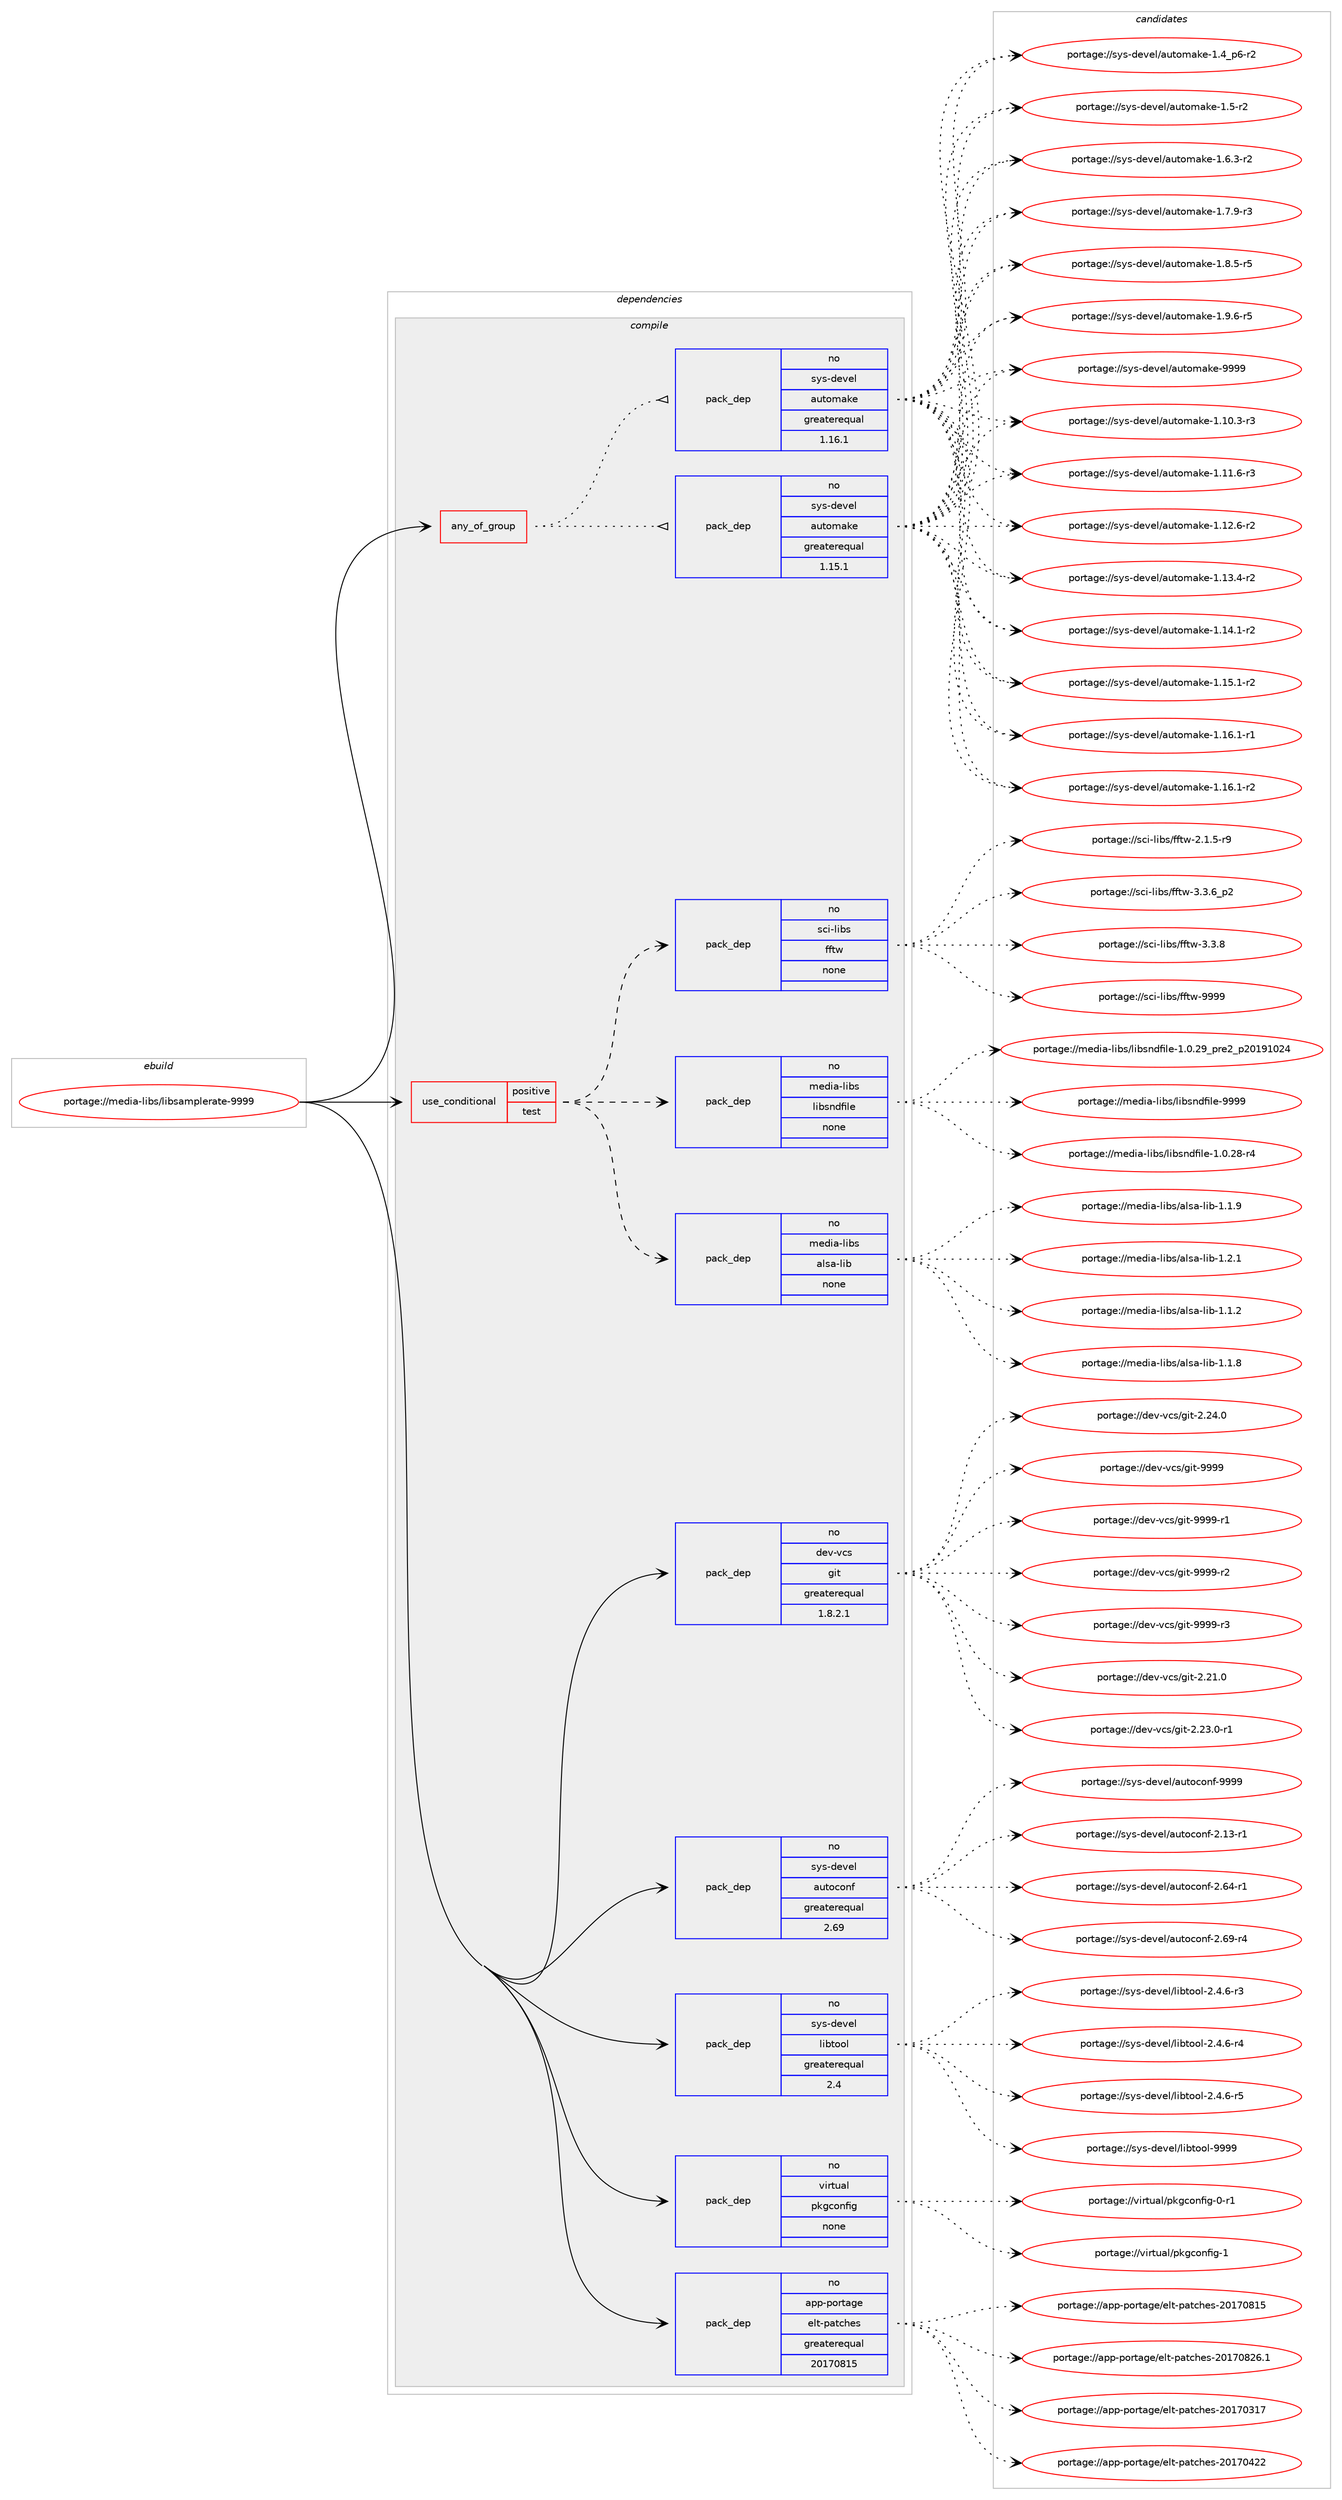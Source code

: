 digraph prolog {

# *************
# Graph options
# *************

newrank=true;
concentrate=true;
compound=true;
graph [rankdir=LR,fontname=Helvetica,fontsize=10,ranksep=1.5];#, ranksep=2.5, nodesep=0.2];
edge  [arrowhead=vee];
node  [fontname=Helvetica,fontsize=10];

# **********
# The ebuild
# **********

subgraph cluster_leftcol {
color=gray;
rank=same;
label=<<i>ebuild</i>>;
id [label="portage://media-libs/libsamplerate-9999", color=red, width=4, href="../media-libs/libsamplerate-9999.svg"];
}

# ****************
# The dependencies
# ****************

subgraph cluster_midcol {
color=gray;
label=<<i>dependencies</i>>;
subgraph cluster_compile {
fillcolor="#eeeeee";
style=filled;
label=<<i>compile</i>>;
subgraph any5114 {
dependency321544 [label=<<TABLE BORDER="0" CELLBORDER="1" CELLSPACING="0" CELLPADDING="4"><TR><TD CELLPADDING="10">any_of_group</TD></TR></TABLE>>, shape=none, color=red];subgraph pack236057 {
dependency321545 [label=<<TABLE BORDER="0" CELLBORDER="1" CELLSPACING="0" CELLPADDING="4" WIDTH="220"><TR><TD ROWSPAN="6" CELLPADDING="30">pack_dep</TD></TR><TR><TD WIDTH="110">no</TD></TR><TR><TD>sys-devel</TD></TR><TR><TD>automake</TD></TR><TR><TD>greaterequal</TD></TR><TR><TD>1.16.1</TD></TR></TABLE>>, shape=none, color=blue];
}
dependency321544:e -> dependency321545:w [weight=20,style="dotted",arrowhead="oinv"];
subgraph pack236058 {
dependency321546 [label=<<TABLE BORDER="0" CELLBORDER="1" CELLSPACING="0" CELLPADDING="4" WIDTH="220"><TR><TD ROWSPAN="6" CELLPADDING="30">pack_dep</TD></TR><TR><TD WIDTH="110">no</TD></TR><TR><TD>sys-devel</TD></TR><TR><TD>automake</TD></TR><TR><TD>greaterequal</TD></TR><TR><TD>1.15.1</TD></TR></TABLE>>, shape=none, color=blue];
}
dependency321544:e -> dependency321546:w [weight=20,style="dotted",arrowhead="oinv"];
}
id:e -> dependency321544:w [weight=20,style="solid",arrowhead="vee"];
subgraph cond80245 {
dependency321547 [label=<<TABLE BORDER="0" CELLBORDER="1" CELLSPACING="0" CELLPADDING="4"><TR><TD ROWSPAN="3" CELLPADDING="10">use_conditional</TD></TR><TR><TD>positive</TD></TR><TR><TD>test</TD></TR></TABLE>>, shape=none, color=red];
subgraph pack236059 {
dependency321548 [label=<<TABLE BORDER="0" CELLBORDER="1" CELLSPACING="0" CELLPADDING="4" WIDTH="220"><TR><TD ROWSPAN="6" CELLPADDING="30">pack_dep</TD></TR><TR><TD WIDTH="110">no</TD></TR><TR><TD>media-libs</TD></TR><TR><TD>alsa-lib</TD></TR><TR><TD>none</TD></TR><TR><TD></TD></TR></TABLE>>, shape=none, color=blue];
}
dependency321547:e -> dependency321548:w [weight=20,style="dashed",arrowhead="vee"];
subgraph pack236060 {
dependency321549 [label=<<TABLE BORDER="0" CELLBORDER="1" CELLSPACING="0" CELLPADDING="4" WIDTH="220"><TR><TD ROWSPAN="6" CELLPADDING="30">pack_dep</TD></TR><TR><TD WIDTH="110">no</TD></TR><TR><TD>media-libs</TD></TR><TR><TD>libsndfile</TD></TR><TR><TD>none</TD></TR><TR><TD></TD></TR></TABLE>>, shape=none, color=blue];
}
dependency321547:e -> dependency321549:w [weight=20,style="dashed",arrowhead="vee"];
subgraph pack236061 {
dependency321550 [label=<<TABLE BORDER="0" CELLBORDER="1" CELLSPACING="0" CELLPADDING="4" WIDTH="220"><TR><TD ROWSPAN="6" CELLPADDING="30">pack_dep</TD></TR><TR><TD WIDTH="110">no</TD></TR><TR><TD>sci-libs</TD></TR><TR><TD>fftw</TD></TR><TR><TD>none</TD></TR><TR><TD></TD></TR></TABLE>>, shape=none, color=blue];
}
dependency321547:e -> dependency321550:w [weight=20,style="dashed",arrowhead="vee"];
}
id:e -> dependency321547:w [weight=20,style="solid",arrowhead="vee"];
subgraph pack236062 {
dependency321551 [label=<<TABLE BORDER="0" CELLBORDER="1" CELLSPACING="0" CELLPADDING="4" WIDTH="220"><TR><TD ROWSPAN="6" CELLPADDING="30">pack_dep</TD></TR><TR><TD WIDTH="110">no</TD></TR><TR><TD>app-portage</TD></TR><TR><TD>elt-patches</TD></TR><TR><TD>greaterequal</TD></TR><TR><TD>20170815</TD></TR></TABLE>>, shape=none, color=blue];
}
id:e -> dependency321551:w [weight=20,style="solid",arrowhead="vee"];
subgraph pack236063 {
dependency321552 [label=<<TABLE BORDER="0" CELLBORDER="1" CELLSPACING="0" CELLPADDING="4" WIDTH="220"><TR><TD ROWSPAN="6" CELLPADDING="30">pack_dep</TD></TR><TR><TD WIDTH="110">no</TD></TR><TR><TD>dev-vcs</TD></TR><TR><TD>git</TD></TR><TR><TD>greaterequal</TD></TR><TR><TD>1.8.2.1</TD></TR></TABLE>>, shape=none, color=blue];
}
id:e -> dependency321552:w [weight=20,style="solid",arrowhead="vee"];
subgraph pack236064 {
dependency321553 [label=<<TABLE BORDER="0" CELLBORDER="1" CELLSPACING="0" CELLPADDING="4" WIDTH="220"><TR><TD ROWSPAN="6" CELLPADDING="30">pack_dep</TD></TR><TR><TD WIDTH="110">no</TD></TR><TR><TD>sys-devel</TD></TR><TR><TD>autoconf</TD></TR><TR><TD>greaterequal</TD></TR><TR><TD>2.69</TD></TR></TABLE>>, shape=none, color=blue];
}
id:e -> dependency321553:w [weight=20,style="solid",arrowhead="vee"];
subgraph pack236065 {
dependency321554 [label=<<TABLE BORDER="0" CELLBORDER="1" CELLSPACING="0" CELLPADDING="4" WIDTH="220"><TR><TD ROWSPAN="6" CELLPADDING="30">pack_dep</TD></TR><TR><TD WIDTH="110">no</TD></TR><TR><TD>sys-devel</TD></TR><TR><TD>libtool</TD></TR><TR><TD>greaterequal</TD></TR><TR><TD>2.4</TD></TR></TABLE>>, shape=none, color=blue];
}
id:e -> dependency321554:w [weight=20,style="solid",arrowhead="vee"];
subgraph pack236066 {
dependency321555 [label=<<TABLE BORDER="0" CELLBORDER="1" CELLSPACING="0" CELLPADDING="4" WIDTH="220"><TR><TD ROWSPAN="6" CELLPADDING="30">pack_dep</TD></TR><TR><TD WIDTH="110">no</TD></TR><TR><TD>virtual</TD></TR><TR><TD>pkgconfig</TD></TR><TR><TD>none</TD></TR><TR><TD></TD></TR></TABLE>>, shape=none, color=blue];
}
id:e -> dependency321555:w [weight=20,style="solid",arrowhead="vee"];
}
subgraph cluster_compileandrun {
fillcolor="#eeeeee";
style=filled;
label=<<i>compile and run</i>>;
}
subgraph cluster_run {
fillcolor="#eeeeee";
style=filled;
label=<<i>run</i>>;
}
}

# **************
# The candidates
# **************

subgraph cluster_choices {
rank=same;
color=gray;
label=<<i>candidates</i>>;

subgraph choice236057 {
color=black;
nodesep=1;
choiceportage11512111545100101118101108479711711611110997107101454946494846514511451 [label="portage://sys-devel/automake-1.10.3-r3", color=red, width=4,href="../sys-devel/automake-1.10.3-r3.svg"];
choiceportage11512111545100101118101108479711711611110997107101454946494946544511451 [label="portage://sys-devel/automake-1.11.6-r3", color=red, width=4,href="../sys-devel/automake-1.11.6-r3.svg"];
choiceportage11512111545100101118101108479711711611110997107101454946495046544511450 [label="portage://sys-devel/automake-1.12.6-r2", color=red, width=4,href="../sys-devel/automake-1.12.6-r2.svg"];
choiceportage11512111545100101118101108479711711611110997107101454946495146524511450 [label="portage://sys-devel/automake-1.13.4-r2", color=red, width=4,href="../sys-devel/automake-1.13.4-r2.svg"];
choiceportage11512111545100101118101108479711711611110997107101454946495246494511450 [label="portage://sys-devel/automake-1.14.1-r2", color=red, width=4,href="../sys-devel/automake-1.14.1-r2.svg"];
choiceportage11512111545100101118101108479711711611110997107101454946495346494511450 [label="portage://sys-devel/automake-1.15.1-r2", color=red, width=4,href="../sys-devel/automake-1.15.1-r2.svg"];
choiceportage11512111545100101118101108479711711611110997107101454946495446494511449 [label="portage://sys-devel/automake-1.16.1-r1", color=red, width=4,href="../sys-devel/automake-1.16.1-r1.svg"];
choiceportage11512111545100101118101108479711711611110997107101454946495446494511450 [label="portage://sys-devel/automake-1.16.1-r2", color=red, width=4,href="../sys-devel/automake-1.16.1-r2.svg"];
choiceportage115121115451001011181011084797117116111109971071014549465295112544511450 [label="portage://sys-devel/automake-1.4_p6-r2", color=red, width=4,href="../sys-devel/automake-1.4_p6-r2.svg"];
choiceportage11512111545100101118101108479711711611110997107101454946534511450 [label="portage://sys-devel/automake-1.5-r2", color=red, width=4,href="../sys-devel/automake-1.5-r2.svg"];
choiceportage115121115451001011181011084797117116111109971071014549465446514511450 [label="portage://sys-devel/automake-1.6.3-r2", color=red, width=4,href="../sys-devel/automake-1.6.3-r2.svg"];
choiceportage115121115451001011181011084797117116111109971071014549465546574511451 [label="portage://sys-devel/automake-1.7.9-r3", color=red, width=4,href="../sys-devel/automake-1.7.9-r3.svg"];
choiceportage115121115451001011181011084797117116111109971071014549465646534511453 [label="portage://sys-devel/automake-1.8.5-r5", color=red, width=4,href="../sys-devel/automake-1.8.5-r5.svg"];
choiceportage115121115451001011181011084797117116111109971071014549465746544511453 [label="portage://sys-devel/automake-1.9.6-r5", color=red, width=4,href="../sys-devel/automake-1.9.6-r5.svg"];
choiceportage115121115451001011181011084797117116111109971071014557575757 [label="portage://sys-devel/automake-9999", color=red, width=4,href="../sys-devel/automake-9999.svg"];
dependency321545:e -> choiceportage11512111545100101118101108479711711611110997107101454946494846514511451:w [style=dotted,weight="100"];
dependency321545:e -> choiceportage11512111545100101118101108479711711611110997107101454946494946544511451:w [style=dotted,weight="100"];
dependency321545:e -> choiceportage11512111545100101118101108479711711611110997107101454946495046544511450:w [style=dotted,weight="100"];
dependency321545:e -> choiceportage11512111545100101118101108479711711611110997107101454946495146524511450:w [style=dotted,weight="100"];
dependency321545:e -> choiceportage11512111545100101118101108479711711611110997107101454946495246494511450:w [style=dotted,weight="100"];
dependency321545:e -> choiceportage11512111545100101118101108479711711611110997107101454946495346494511450:w [style=dotted,weight="100"];
dependency321545:e -> choiceportage11512111545100101118101108479711711611110997107101454946495446494511449:w [style=dotted,weight="100"];
dependency321545:e -> choiceportage11512111545100101118101108479711711611110997107101454946495446494511450:w [style=dotted,weight="100"];
dependency321545:e -> choiceportage115121115451001011181011084797117116111109971071014549465295112544511450:w [style=dotted,weight="100"];
dependency321545:e -> choiceportage11512111545100101118101108479711711611110997107101454946534511450:w [style=dotted,weight="100"];
dependency321545:e -> choiceportage115121115451001011181011084797117116111109971071014549465446514511450:w [style=dotted,weight="100"];
dependency321545:e -> choiceportage115121115451001011181011084797117116111109971071014549465546574511451:w [style=dotted,weight="100"];
dependency321545:e -> choiceportage115121115451001011181011084797117116111109971071014549465646534511453:w [style=dotted,weight="100"];
dependency321545:e -> choiceportage115121115451001011181011084797117116111109971071014549465746544511453:w [style=dotted,weight="100"];
dependency321545:e -> choiceportage115121115451001011181011084797117116111109971071014557575757:w [style=dotted,weight="100"];
}
subgraph choice236058 {
color=black;
nodesep=1;
choiceportage11512111545100101118101108479711711611110997107101454946494846514511451 [label="portage://sys-devel/automake-1.10.3-r3", color=red, width=4,href="../sys-devel/automake-1.10.3-r3.svg"];
choiceportage11512111545100101118101108479711711611110997107101454946494946544511451 [label="portage://sys-devel/automake-1.11.6-r3", color=red, width=4,href="../sys-devel/automake-1.11.6-r3.svg"];
choiceportage11512111545100101118101108479711711611110997107101454946495046544511450 [label="portage://sys-devel/automake-1.12.6-r2", color=red, width=4,href="../sys-devel/automake-1.12.6-r2.svg"];
choiceportage11512111545100101118101108479711711611110997107101454946495146524511450 [label="portage://sys-devel/automake-1.13.4-r2", color=red, width=4,href="../sys-devel/automake-1.13.4-r2.svg"];
choiceportage11512111545100101118101108479711711611110997107101454946495246494511450 [label="portage://sys-devel/automake-1.14.1-r2", color=red, width=4,href="../sys-devel/automake-1.14.1-r2.svg"];
choiceportage11512111545100101118101108479711711611110997107101454946495346494511450 [label="portage://sys-devel/automake-1.15.1-r2", color=red, width=4,href="../sys-devel/automake-1.15.1-r2.svg"];
choiceportage11512111545100101118101108479711711611110997107101454946495446494511449 [label="portage://sys-devel/automake-1.16.1-r1", color=red, width=4,href="../sys-devel/automake-1.16.1-r1.svg"];
choiceportage11512111545100101118101108479711711611110997107101454946495446494511450 [label="portage://sys-devel/automake-1.16.1-r2", color=red, width=4,href="../sys-devel/automake-1.16.1-r2.svg"];
choiceportage115121115451001011181011084797117116111109971071014549465295112544511450 [label="portage://sys-devel/automake-1.4_p6-r2", color=red, width=4,href="../sys-devel/automake-1.4_p6-r2.svg"];
choiceportage11512111545100101118101108479711711611110997107101454946534511450 [label="portage://sys-devel/automake-1.5-r2", color=red, width=4,href="../sys-devel/automake-1.5-r2.svg"];
choiceportage115121115451001011181011084797117116111109971071014549465446514511450 [label="portage://sys-devel/automake-1.6.3-r2", color=red, width=4,href="../sys-devel/automake-1.6.3-r2.svg"];
choiceportage115121115451001011181011084797117116111109971071014549465546574511451 [label="portage://sys-devel/automake-1.7.9-r3", color=red, width=4,href="../sys-devel/automake-1.7.9-r3.svg"];
choiceportage115121115451001011181011084797117116111109971071014549465646534511453 [label="portage://sys-devel/automake-1.8.5-r5", color=red, width=4,href="../sys-devel/automake-1.8.5-r5.svg"];
choiceportage115121115451001011181011084797117116111109971071014549465746544511453 [label="portage://sys-devel/automake-1.9.6-r5", color=red, width=4,href="../sys-devel/automake-1.9.6-r5.svg"];
choiceportage115121115451001011181011084797117116111109971071014557575757 [label="portage://sys-devel/automake-9999", color=red, width=4,href="../sys-devel/automake-9999.svg"];
dependency321546:e -> choiceportage11512111545100101118101108479711711611110997107101454946494846514511451:w [style=dotted,weight="100"];
dependency321546:e -> choiceportage11512111545100101118101108479711711611110997107101454946494946544511451:w [style=dotted,weight="100"];
dependency321546:e -> choiceportage11512111545100101118101108479711711611110997107101454946495046544511450:w [style=dotted,weight="100"];
dependency321546:e -> choiceportage11512111545100101118101108479711711611110997107101454946495146524511450:w [style=dotted,weight="100"];
dependency321546:e -> choiceportage11512111545100101118101108479711711611110997107101454946495246494511450:w [style=dotted,weight="100"];
dependency321546:e -> choiceportage11512111545100101118101108479711711611110997107101454946495346494511450:w [style=dotted,weight="100"];
dependency321546:e -> choiceportage11512111545100101118101108479711711611110997107101454946495446494511449:w [style=dotted,weight="100"];
dependency321546:e -> choiceportage11512111545100101118101108479711711611110997107101454946495446494511450:w [style=dotted,weight="100"];
dependency321546:e -> choiceportage115121115451001011181011084797117116111109971071014549465295112544511450:w [style=dotted,weight="100"];
dependency321546:e -> choiceportage11512111545100101118101108479711711611110997107101454946534511450:w [style=dotted,weight="100"];
dependency321546:e -> choiceportage115121115451001011181011084797117116111109971071014549465446514511450:w [style=dotted,weight="100"];
dependency321546:e -> choiceportage115121115451001011181011084797117116111109971071014549465546574511451:w [style=dotted,weight="100"];
dependency321546:e -> choiceportage115121115451001011181011084797117116111109971071014549465646534511453:w [style=dotted,weight="100"];
dependency321546:e -> choiceportage115121115451001011181011084797117116111109971071014549465746544511453:w [style=dotted,weight="100"];
dependency321546:e -> choiceportage115121115451001011181011084797117116111109971071014557575757:w [style=dotted,weight="100"];
}
subgraph choice236059 {
color=black;
nodesep=1;
choiceportage1091011001059745108105981154797108115974510810598454946494650 [label="portage://media-libs/alsa-lib-1.1.2", color=red, width=4,href="../media-libs/alsa-lib-1.1.2.svg"];
choiceportage1091011001059745108105981154797108115974510810598454946494656 [label="portage://media-libs/alsa-lib-1.1.8", color=red, width=4,href="../media-libs/alsa-lib-1.1.8.svg"];
choiceportage1091011001059745108105981154797108115974510810598454946494657 [label="portage://media-libs/alsa-lib-1.1.9", color=red, width=4,href="../media-libs/alsa-lib-1.1.9.svg"];
choiceportage1091011001059745108105981154797108115974510810598454946504649 [label="portage://media-libs/alsa-lib-1.2.1", color=red, width=4,href="../media-libs/alsa-lib-1.2.1.svg"];
dependency321548:e -> choiceportage1091011001059745108105981154797108115974510810598454946494650:w [style=dotted,weight="100"];
dependency321548:e -> choiceportage1091011001059745108105981154797108115974510810598454946494656:w [style=dotted,weight="100"];
dependency321548:e -> choiceportage1091011001059745108105981154797108115974510810598454946494657:w [style=dotted,weight="100"];
dependency321548:e -> choiceportage1091011001059745108105981154797108115974510810598454946504649:w [style=dotted,weight="100"];
}
subgraph choice236060 {
color=black;
nodesep=1;
choiceportage1091011001059745108105981154710810598115110100102105108101454946484650564511452 [label="portage://media-libs/libsndfile-1.0.28-r4", color=red, width=4,href="../media-libs/libsndfile-1.0.28-r4.svg"];
choiceportage1091011001059745108105981154710810598115110100102105108101454946484650579511211410150951125048495749485052 [label="portage://media-libs/libsndfile-1.0.29_pre2_p20191024", color=red, width=4,href="../media-libs/libsndfile-1.0.29_pre2_p20191024.svg"];
choiceportage10910110010597451081059811547108105981151101001021051081014557575757 [label="portage://media-libs/libsndfile-9999", color=red, width=4,href="../media-libs/libsndfile-9999.svg"];
dependency321549:e -> choiceportage1091011001059745108105981154710810598115110100102105108101454946484650564511452:w [style=dotted,weight="100"];
dependency321549:e -> choiceportage1091011001059745108105981154710810598115110100102105108101454946484650579511211410150951125048495749485052:w [style=dotted,weight="100"];
dependency321549:e -> choiceportage10910110010597451081059811547108105981151101001021051081014557575757:w [style=dotted,weight="100"];
}
subgraph choice236061 {
color=black;
nodesep=1;
choiceportage115991054510810598115471021021161194550464946534511457 [label="portage://sci-libs/fftw-2.1.5-r9", color=red, width=4,href="../sci-libs/fftw-2.1.5-r9.svg"];
choiceportage115991054510810598115471021021161194551465146549511250 [label="portage://sci-libs/fftw-3.3.6_p2", color=red, width=4,href="../sci-libs/fftw-3.3.6_p2.svg"];
choiceportage11599105451081059811547102102116119455146514656 [label="portage://sci-libs/fftw-3.3.8", color=red, width=4,href="../sci-libs/fftw-3.3.8.svg"];
choiceportage115991054510810598115471021021161194557575757 [label="portage://sci-libs/fftw-9999", color=red, width=4,href="../sci-libs/fftw-9999.svg"];
dependency321550:e -> choiceportage115991054510810598115471021021161194550464946534511457:w [style=dotted,weight="100"];
dependency321550:e -> choiceportage115991054510810598115471021021161194551465146549511250:w [style=dotted,weight="100"];
dependency321550:e -> choiceportage11599105451081059811547102102116119455146514656:w [style=dotted,weight="100"];
dependency321550:e -> choiceportage115991054510810598115471021021161194557575757:w [style=dotted,weight="100"];
}
subgraph choice236062 {
color=black;
nodesep=1;
choiceportage97112112451121111141169710310147101108116451129711699104101115455048495548514955 [label="portage://app-portage/elt-patches-20170317", color=red, width=4,href="../app-portage/elt-patches-20170317.svg"];
choiceportage97112112451121111141169710310147101108116451129711699104101115455048495548525050 [label="portage://app-portage/elt-patches-20170422", color=red, width=4,href="../app-portage/elt-patches-20170422.svg"];
choiceportage97112112451121111141169710310147101108116451129711699104101115455048495548564953 [label="portage://app-portage/elt-patches-20170815", color=red, width=4,href="../app-portage/elt-patches-20170815.svg"];
choiceportage971121124511211111411697103101471011081164511297116991041011154550484955485650544649 [label="portage://app-portage/elt-patches-20170826.1", color=red, width=4,href="../app-portage/elt-patches-20170826.1.svg"];
dependency321551:e -> choiceportage97112112451121111141169710310147101108116451129711699104101115455048495548514955:w [style=dotted,weight="100"];
dependency321551:e -> choiceportage97112112451121111141169710310147101108116451129711699104101115455048495548525050:w [style=dotted,weight="100"];
dependency321551:e -> choiceportage97112112451121111141169710310147101108116451129711699104101115455048495548564953:w [style=dotted,weight="100"];
dependency321551:e -> choiceportage971121124511211111411697103101471011081164511297116991041011154550484955485650544649:w [style=dotted,weight="100"];
}
subgraph choice236063 {
color=black;
nodesep=1;
choiceportage10010111845118991154710310511645504650494648 [label="portage://dev-vcs/git-2.21.0", color=red, width=4,href="../dev-vcs/git-2.21.0.svg"];
choiceportage100101118451189911547103105116455046505146484511449 [label="portage://dev-vcs/git-2.23.0-r1", color=red, width=4,href="../dev-vcs/git-2.23.0-r1.svg"];
choiceportage10010111845118991154710310511645504650524648 [label="portage://dev-vcs/git-2.24.0", color=red, width=4,href="../dev-vcs/git-2.24.0.svg"];
choiceportage1001011184511899115471031051164557575757 [label="portage://dev-vcs/git-9999", color=red, width=4,href="../dev-vcs/git-9999.svg"];
choiceportage10010111845118991154710310511645575757574511449 [label="portage://dev-vcs/git-9999-r1", color=red, width=4,href="../dev-vcs/git-9999-r1.svg"];
choiceportage10010111845118991154710310511645575757574511450 [label="portage://dev-vcs/git-9999-r2", color=red, width=4,href="../dev-vcs/git-9999-r2.svg"];
choiceportage10010111845118991154710310511645575757574511451 [label="portage://dev-vcs/git-9999-r3", color=red, width=4,href="../dev-vcs/git-9999-r3.svg"];
dependency321552:e -> choiceportage10010111845118991154710310511645504650494648:w [style=dotted,weight="100"];
dependency321552:e -> choiceportage100101118451189911547103105116455046505146484511449:w [style=dotted,weight="100"];
dependency321552:e -> choiceportage10010111845118991154710310511645504650524648:w [style=dotted,weight="100"];
dependency321552:e -> choiceportage1001011184511899115471031051164557575757:w [style=dotted,weight="100"];
dependency321552:e -> choiceportage10010111845118991154710310511645575757574511449:w [style=dotted,weight="100"];
dependency321552:e -> choiceportage10010111845118991154710310511645575757574511450:w [style=dotted,weight="100"];
dependency321552:e -> choiceportage10010111845118991154710310511645575757574511451:w [style=dotted,weight="100"];
}
subgraph choice236064 {
color=black;
nodesep=1;
choiceportage1151211154510010111810110847971171161119911111010245504649514511449 [label="portage://sys-devel/autoconf-2.13-r1", color=red, width=4,href="../sys-devel/autoconf-2.13-r1.svg"];
choiceportage1151211154510010111810110847971171161119911111010245504654524511449 [label="portage://sys-devel/autoconf-2.64-r1", color=red, width=4,href="../sys-devel/autoconf-2.64-r1.svg"];
choiceportage1151211154510010111810110847971171161119911111010245504654574511452 [label="portage://sys-devel/autoconf-2.69-r4", color=red, width=4,href="../sys-devel/autoconf-2.69-r4.svg"];
choiceportage115121115451001011181011084797117116111991111101024557575757 [label="portage://sys-devel/autoconf-9999", color=red, width=4,href="../sys-devel/autoconf-9999.svg"];
dependency321553:e -> choiceportage1151211154510010111810110847971171161119911111010245504649514511449:w [style=dotted,weight="100"];
dependency321553:e -> choiceportage1151211154510010111810110847971171161119911111010245504654524511449:w [style=dotted,weight="100"];
dependency321553:e -> choiceportage1151211154510010111810110847971171161119911111010245504654574511452:w [style=dotted,weight="100"];
dependency321553:e -> choiceportage115121115451001011181011084797117116111991111101024557575757:w [style=dotted,weight="100"];
}
subgraph choice236065 {
color=black;
nodesep=1;
choiceportage1151211154510010111810110847108105981161111111084550465246544511451 [label="portage://sys-devel/libtool-2.4.6-r3", color=red, width=4,href="../sys-devel/libtool-2.4.6-r3.svg"];
choiceportage1151211154510010111810110847108105981161111111084550465246544511452 [label="portage://sys-devel/libtool-2.4.6-r4", color=red, width=4,href="../sys-devel/libtool-2.4.6-r4.svg"];
choiceportage1151211154510010111810110847108105981161111111084550465246544511453 [label="portage://sys-devel/libtool-2.4.6-r5", color=red, width=4,href="../sys-devel/libtool-2.4.6-r5.svg"];
choiceportage1151211154510010111810110847108105981161111111084557575757 [label="portage://sys-devel/libtool-9999", color=red, width=4,href="../sys-devel/libtool-9999.svg"];
dependency321554:e -> choiceportage1151211154510010111810110847108105981161111111084550465246544511451:w [style=dotted,weight="100"];
dependency321554:e -> choiceportage1151211154510010111810110847108105981161111111084550465246544511452:w [style=dotted,weight="100"];
dependency321554:e -> choiceportage1151211154510010111810110847108105981161111111084550465246544511453:w [style=dotted,weight="100"];
dependency321554:e -> choiceportage1151211154510010111810110847108105981161111111084557575757:w [style=dotted,weight="100"];
}
subgraph choice236066 {
color=black;
nodesep=1;
choiceportage11810511411611797108471121071039911111010210510345484511449 [label="portage://virtual/pkgconfig-0-r1", color=red, width=4,href="../virtual/pkgconfig-0-r1.svg"];
choiceportage1181051141161179710847112107103991111101021051034549 [label="portage://virtual/pkgconfig-1", color=red, width=4,href="../virtual/pkgconfig-1.svg"];
dependency321555:e -> choiceportage11810511411611797108471121071039911111010210510345484511449:w [style=dotted,weight="100"];
dependency321555:e -> choiceportage1181051141161179710847112107103991111101021051034549:w [style=dotted,weight="100"];
}
}

}

